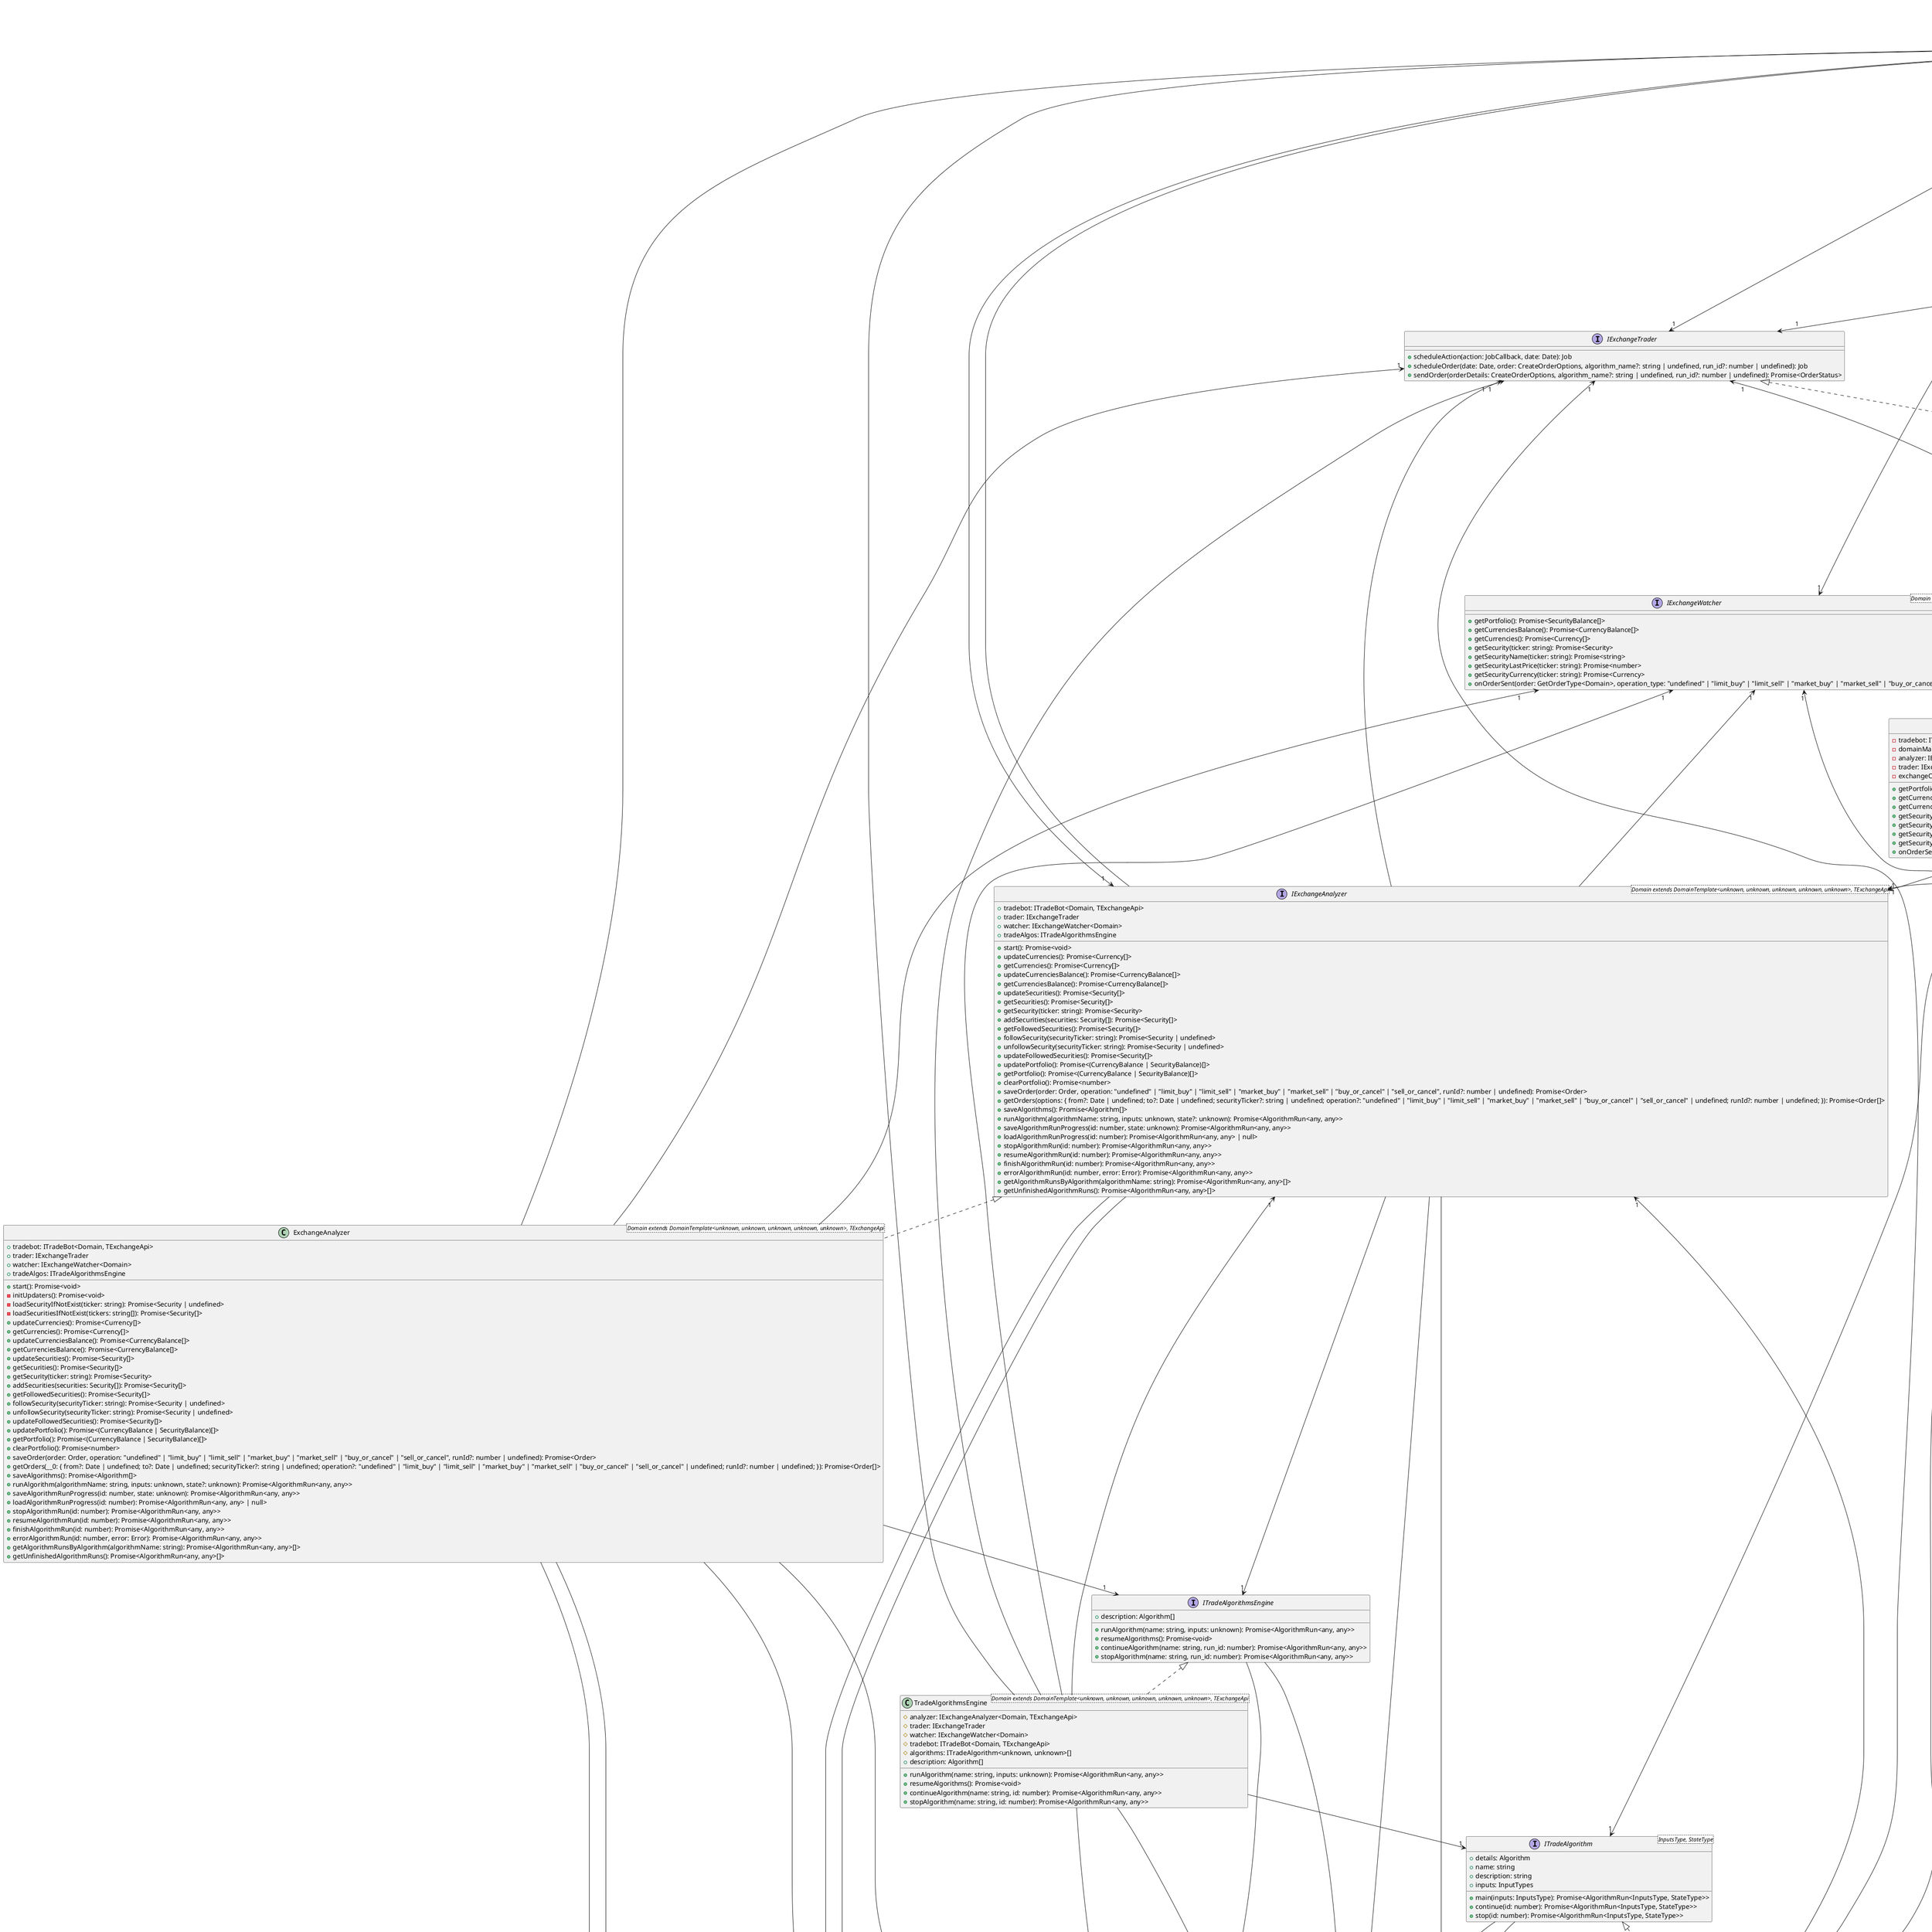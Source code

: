 @startuml
class Algorithm {
    +name: string
    +description: string
    +inputTypes: InputTypes
    +algorithmRuns?: AlgorithmRun<any, any>[] | undefined
}
interface ITypedTransformer<TEntity, TDatabase> {
    +to: (entityValue: TEntity) => TDatabase
    +from: (databaseValue: TDatabase) => TEntity
}
class AlgorithmRun<InputType, StateType> {
    +id: number
    +algorithmName: string
    +inputs: InputType
    +status: AlgorithmRunStatus
    +state: StateType
    +updatedAt: Date
    +createdAt: Date
    +algorithm: Algorithm
    +orders: Order[]
}
class Order {
    +exchangeId: string
    +securityTicker: string
    +status: OrderStatus
    +operation: "undefined" | "limit_buy" | "limit_sell" | "market_buy" | "market_sell" | "buy_or_cancel" | "sell_or_cancel"
    +lots: number
    +price: number
    +updatedAt?: Date | undefined
    +algorithmRunId?: number | undefined
    +algorithmRun?: AlgorithmRun<any, any> | undefined
}
class PortfolioStore {
    -items: PortfolioPosition[]
    -securitiesStore: SecuritiesStore
    -findPosition(position: PortfolioPosition, searchIn?: PortfolioPosition[]): PortfolioPosition | undefined
    +setSecuritiesStore(store: SecuritiesStore): void
    +portfolio: PortfolioPosition[]
    +currencies: CurrencyBalance[]
    +securities: SecurityBalance[]
    +updatePositions(positions: PortfolioPosition[]): void
    +updatePositionsAll(positions: PortfolioPosition[]): void
}
class SecuritiesStore {
    -items: Security[]
    -followList: string[]
    -updateJournal: Map<string, Date>
    -portfolioStore: PortfolioStore
    +setPortfolioStore(store: PortfolioStore): void
    +securities: Security[]
    +followedSecurities: Security[]
    +securitiesWithUpdates: { updatedAt: Date | undefined; name: string; ticker: string; price: number; currencyTicker: string; }[]
    +follow(securityTicker: string): Security | undefined
    +unfollow(securityTicker: string): Security | undefined
    +updateSecurities(securities: Security[]): void
    +getBalanceOf(securityTicker: string): SecurityBalance | undefined
}
class CurrenciesStore {
    -items: Currency[]
    -portfolioStore: PortfolioStore
    +setPortfolioStore(store: PortfolioStore): void
    +currencies: Currency[]
    +updateCurrenciesAll(currencies: Currency[]): void
    +getBalanceOf(currencyTicker: string): CurrencyBalance | undefined
}
class TradeBotStore {
    +securitiesStore: SecuritiesStore
    +portfolioStore: PortfolioStore
    +currenciesStore: CurrenciesStore
}
interface ITradeModule<Domain extends DomainTemplate<unknown, unknown, unknown, unknown, unknown>> {
    +sell(options: CreateOrderOptions): Promise<GetOrderType<Domain>>
    +buy(options: CreateOrderOptions): Promise<GetOrderType<Domain>>
    +marketSell(options: CreateOrderOptions): Promise<GetOrderType<Domain>>
    +marketBuy(options: CreateOrderOptions): Promise<GetOrderType<Domain>>
    +sellOrCancel(): Promise<GetOrderType<Domain>>
    +buyOrCancel(): Promise<GetOrderType<Domain>>
}
abstract class AbstractTradeModule<Domain extends DomainTemplate<unknown, unknown, unknown, unknown, unknown>, TExchangeApi> implements ITradeModule {
    #exchangeClient: IExchangeClient<Domain, TExchangeApi>
    +setExchangeClient(exchangeClient: IExchangeClient<Domain, TExchangeApi>): void
    +{abstract} sell(__0: CreateOrderOptions): Promise<GetOrderType<Domain>>
    +{abstract} buy(__0: CreateOrderOptions): Promise<GetOrderType<Domain>>
    +{abstract} marketSell(__0: CreateOrderOptions): Promise<GetOrderType<Domain>>
    +{abstract} marketBuy(__0: CreateOrderOptions): Promise<GetOrderType<Domain>>
    +{abstract} sellOrCancel(): Promise<GetOrderType<Domain>>
    +{abstract} buyOrCancel(): Promise<GetOrderType<Domain>>
}
interface IInfoModule<Domain extends DomainTemplate<unknown, unknown, unknown, unknown, unknown>> {
    +getCurrencies(): Promise<GetCurrencyType<Domain>[]>
    +getSecurityLastPrice(ticker: string): Promise<number>
    +getSecurityCurrency(ticker: string): Promise<GetCurrencyType<Domain>>
    +getSecurityName(ticker: string): Promise<string>
    +getSecurity(ticker: string, ignoreCache?: boolean | undefined): Promise<GetSecurityBalanceType<Domain> | null>
    +getSecurityByExchangeId(id: string, ignoreCache?: boolean | undefined): Promise<GetSecurityBalanceType<Domain> | null>
}
abstract class AbstractInfoModule<Domain extends DomainTemplate<unknown, unknown, unknown, unknown, unknown>, TExchangeApi> implements IInfoModule {
    #exchangeClient: IExchangeClient<Domain, TExchangeApi>
    +setExchangeClient(exchangeClient: IExchangeClient<Domain, TExchangeApi>): void
    +{abstract} getCurrencies(): Promise<GetCurrencyType<Domain>[]>
    +{abstract} getSecurityLastPrice(ticker: string): Promise<number>
    +{abstract} getSecurityCurrency(ticker: string): Promise<GetCurrencyType<Domain>>
    +{abstract} getSecurityName(ticker: string): Promise<string>
    +{abstract} getSecurity(ticker: string, ignoreCache?: boolean | undefined): Promise<GetSecurityType<Domain> | null>
    +{abstract} getSecurityByExchangeId(id: string, ignoreCache?: boolean | undefined): Promise<GetSecurityType<Domain> | null>
}
interface IDomainMapper<Domain extends DomainTemplate<unknown, unknown, unknown, unknown, unknown>> {
    +currency(currency: GetCurrencyType<Domain>): Promise<Currency>
    +currencyBalance(currency: GetCurrencyBalanceType<Domain>): Promise<CurrencyBalance>
    +security(security: GetSecurityType<Domain>): Promise<Security>
    +securityBalance(security: GetSecurityBalanceType<Domain>): Promise<SecurityBalance>
    +order(order: GetOrderType<Domain>): Promise<Order>
    +orderStatus(order: GetOrderType<Domain>): OrderStatus
    +orderOperation(order: GetOrderType<Domain>): "undefined" | "limit_buy" | "limit_sell" | "market_buy" | "market_sell" | "buy_or_cancel" | "sell_or_cancel"
}
abstract class AbstractExchangeClient<Domain extends DomainTemplate<unknown, unknown, unknown, unknown, unknown>, TExchangeApi> implements IExchangeClient {
    -_isAccountInitialized: boolean
    +isAccountInitialized: boolean
    #isAccountInitialized: boolean
    +api: TExchangeApi
    +tradeModule: ITradeModule<Domain>
    +infoModule: IInfoModule<Domain>
    +domainMapper: IDomainMapper<Domain>
    #{abstract} initAccount(): Promise<unknown>
    +{abstract} getPortfolio(): Promise<GetSecurityBalanceType<Domain>[]>
    +{abstract} getCurrenciesBalance(): Promise<GetCurrencyBalanceType<Domain>[]>
}
interface ITradeAlgorithmsEngine {
    +description: Algorithm[]
    +runAlgorithm(name: string, inputs: unknown): Promise<AlgorithmRun<any, any>>
    +resumeAlgorithms(): Promise<void>
    +continueAlgorithm(name: string, run_id: number): Promise<AlgorithmRun<any, any>>
    +stopAlgorithm(name: string, run_id: number): Promise<AlgorithmRun<any, any>>
}
interface IExchangeTrader {
    +scheduleAction(action: JobCallback, date: Date): Job
    +scheduleOrder(date: Date, order: CreateOrderOptions, algorithm_name?: string | undefined, run_id?: number | undefined): Job
    +sendOrder(orderDetails: CreateOrderOptions, algorithm_name?: string | undefined, run_id?: number | undefined): Promise<OrderStatus>
}
interface IExchangeWatcher<Domain extends DomainTemplate<unknown, unknown, unknown, unknown, unknown>> {
    +getPortfolio(): Promise<SecurityBalance[]>
    +getCurrenciesBalance(): Promise<CurrencyBalance[]>
    +getCurrencies(): Promise<Currency[]>
    +getSecurity(ticker: string): Promise<Security>
    +getSecurityName(ticker: string): Promise<string>
    +getSecurityLastPrice(ticker: string): Promise<number>
    +getSecurityCurrency(ticker: string): Promise<Currency>
    +onOrderSent(order: GetOrderType<Domain>, operation_type: "undefined" | "limit_buy" | "limit_sell" | "market_buy" | "market_sell" | "buy_or_cancel" | "sell_or_cancel", runId?: number | undefined): OrderStatus
}
interface ITradeBot<Domain extends DomainTemplate<unknown, unknown, unknown, unknown, unknown>, TExchangeApi> {
    +exchangeClient: IExchangeClient<Domain, TExchangeApi>
    +analyzer: IExchangeAnalyzer<Domain, TExchangeApi>
    +trader: IExchangeTrader
    +watcher: IExchangeWatcher<Domain>
    +api: ApiService
    +logger: LoggerService
    +auth: AuthService
}
class ExchangeTrader<Domain extends DomainTemplate<unknown, unknown, unknown, unknown, unknown>, TExchangeApi> implements IExchangeTrader {
    -tradebot: ITradeBot<Domain, TExchangeApi>
    -watcher: IExchangeWatcher<Domain>
    -logger: LoggerService
    -exchangeClient: IExchangeClient<Domain, TExchangeApi>
    +scheduleAction(action: JobCallback, date: Date): Job
    +scheduleOrder(date: Date, order: CreateOrderOptions, algorithm_name?: string | undefined, run_id?: number | undefined): Job
    +sendOrder(orderDetails: CreateOrderOptions, algorithm_name?: string | undefined, run_id?: number | undefined): Promise<OrderStatus>
}
class ExchangeWatcher<Domain extends DomainTemplate<unknown, unknown, unknown, unknown, unknown>, TExchangeApi> implements IExchangeWatcher {
    -tradebot: ITradeBot<Domain, TExchangeApi>
    -domainMapper: IDomainMapper<StubDomain>
    -analyzer: IExchangeAnalyzer<Domain, TExchangeApi>
    -trader: IExchangeTrader
    -exchangeClient: IExchangeClient<Domain, TExchangeApi>
    +getPortfolio(): Promise<SecurityBalance[]>
    +getCurrenciesBalance(): Promise<CurrencyBalance[]>
    +getCurrencies(): Promise<Currency[]>
    +getSecurity(ticker: string): Promise<Security>
    +getSecurityName(ticker: string): Promise<string>
    +getSecurityLastPrice(ticker: string): Promise<number>
    +getSecurityCurrency(ticker: string): Promise<Currency>
    +onOrderSent(order: GetOrderType<Domain>, operation_type: "undefined" | "limit_buy" | "limit_sell" | "market_buy" | "market_sell" | "buy_or_cancel" | "sell_or_cancel", runId?: number | undefined): OrderStatus
}
interface IExchangeAnalyzer<Domain extends DomainTemplate<unknown, unknown, unknown, unknown, unknown>, TExchangeApi> {
    +tradebot: ITradeBot<Domain, TExchangeApi>
    +trader: IExchangeTrader
    +watcher: IExchangeWatcher<Domain>
    +tradeAlgos: ITradeAlgorithmsEngine
    +start(): Promise<void>
    +updateCurrencies(): Promise<Currency[]>
    +getCurrencies(): Promise<Currency[]>
    +updateCurrenciesBalance(): Promise<CurrencyBalance[]>
    +getCurrenciesBalance(): Promise<CurrencyBalance[]>
    +updateSecurities(): Promise<Security[]>
    +getSecurities(): Promise<Security[]>
    +getSecurity(ticker: string): Promise<Security>
    +addSecurities(securities: Security[]): Promise<Security[]>
    +getFollowedSecurities(): Promise<Security[]>
    +followSecurity(securityTicker: string): Promise<Security | undefined>
    +unfollowSecurity(securityTicker: string): Promise<Security | undefined>
    +updateFollowedSecurities(): Promise<Security[]>
    +updatePortfolio(): Promise<(CurrencyBalance | SecurityBalance)[]>
    +getPortfolio(): Promise<(CurrencyBalance | SecurityBalance)[]>
    +clearPortfolio(): Promise<number>
    +saveOrder(order: Order, operation: "undefined" | "limit_buy" | "limit_sell" | "market_buy" | "market_sell" | "buy_or_cancel" | "sell_or_cancel", runId?: number | undefined): Promise<Order>
    +getOrders(options: { from?: Date | undefined; to?: Date | undefined; securityTicker?: string | undefined; operation?: "undefined" | "limit_buy" | "limit_sell" | "market_buy" | "market_sell" | "buy_or_cancel" | "sell_or_cancel" | undefined; runId?: number | undefined; }): Promise<Order[]>
    +saveAlgorithms(): Promise<Algorithm[]>
    +runAlgorithm(algorithmName: string, inputs: unknown, state?: unknown): Promise<AlgorithmRun<any, any>>
    +saveAlgorithmRunProgress(id: number, state: unknown): Promise<AlgorithmRun<any, any>>
    +loadAlgorithmRunProgress(id: number): Promise<AlgorithmRun<any, any> | null>
    +stopAlgorithmRun(id: number): Promise<AlgorithmRun<any, any>>
    +resumeAlgorithmRun(id: number): Promise<AlgorithmRun<any, any>>
    +finishAlgorithmRun(id: number): Promise<AlgorithmRun<any, any>>
    +errorAlgorithmRun(id: number, error: Error): Promise<AlgorithmRun<any, any>>
    +getAlgorithmRunsByAlgorithm(algorithmName: string): Promise<AlgorithmRun<any, any>[]>
    +getUnfinishedAlgorithmRuns(): Promise<AlgorithmRun<any, any>[]>
}
class TradeAlgorithmsEngine<Domain extends DomainTemplate<unknown, unknown, unknown, unknown, unknown>, TExchangeApi> implements ITradeAlgorithmsEngine {
    #analyzer: IExchangeAnalyzer<Domain, TExchangeApi>
    #trader: IExchangeTrader
    #watcher: IExchangeWatcher<Domain>
    #tradebot: ITradeBot<Domain, TExchangeApi>
    #algorithms: ITradeAlgorithm<unknown, unknown>[]
    +description: Algorithm[]
    +runAlgorithm(name: string, inputs: unknown): Promise<AlgorithmRun<any, any>>
    +resumeAlgorithms(): Promise<void>
    +continueAlgorithm(name: string, id: number): Promise<AlgorithmRun<any, any>>
    +stopAlgorithm(name: string, id: number): Promise<AlgorithmRun<any, any>>
}
class ExchangeAnalyzer<Domain extends DomainTemplate<unknown, unknown, unknown, unknown, unknown>, TExchangeApi> implements IExchangeAnalyzer {
    +tradebot: ITradeBot<Domain, TExchangeApi>
    +trader: IExchangeTrader
    +watcher: IExchangeWatcher<Domain>
    +tradeAlgos: ITradeAlgorithmsEngine
    +start(): Promise<void>
    -initUpdaters(): Promise<void>
    -loadSecurityIfNotExist(ticker: string): Promise<Security | undefined>
    -loadSecuritiesIfNotExist(tickers: string[]): Promise<Security[]>
    +updateCurrencies(): Promise<Currency[]>
    +getCurrencies(): Promise<Currency[]>
    +updateCurrenciesBalance(): Promise<CurrencyBalance[]>
    +getCurrenciesBalance(): Promise<CurrencyBalance[]>
    +updateSecurities(): Promise<Security[]>
    +getSecurities(): Promise<Security[]>
    +getSecurity(ticker: string): Promise<Security>
    +addSecurities(securities: Security[]): Promise<Security[]>
    +getFollowedSecurities(): Promise<Security[]>
    +followSecurity(securityTicker: string): Promise<Security | undefined>
    +unfollowSecurity(securityTicker: string): Promise<Security | undefined>
    +updateFollowedSecurities(): Promise<Security[]>
    +updatePortfolio(): Promise<(CurrencyBalance | SecurityBalance)[]>
    +getPortfolio(): Promise<(CurrencyBalance | SecurityBalance)[]>
    +clearPortfolio(): Promise<number>
    +saveOrder(order: Order, operation: "undefined" | "limit_buy" | "limit_sell" | "market_buy" | "market_sell" | "buy_or_cancel" | "sell_or_cancel", runId?: number | undefined): Promise<Order>
    +getOrders(__0: { from?: Date | undefined; to?: Date | undefined; securityTicker?: string | undefined; operation?: "undefined" | "limit_buy" | "limit_sell" | "market_buy" | "market_sell" | "buy_or_cancel" | "sell_or_cancel" | undefined; runId?: number | undefined; }): Promise<Order[]>
    +saveAlgorithms(): Promise<Algorithm[]>
    +runAlgorithm(algorithmName: string, inputs: unknown, state?: unknown): Promise<AlgorithmRun<any, any>>
    +saveAlgorithmRunProgress(id: number, state: unknown): Promise<AlgorithmRun<any, any>>
    +loadAlgorithmRunProgress(id: number): Promise<AlgorithmRun<any, any> | null>
    +stopAlgorithmRun(id: number): Promise<AlgorithmRun<any, any>>
    +resumeAlgorithmRun(id: number): Promise<AlgorithmRun<any, any>>
    +finishAlgorithmRun(id: number): Promise<AlgorithmRun<any, any>>
    +errorAlgorithmRun(id: number, error: Error): Promise<AlgorithmRun<any, any>>
    +getAlgorithmRunsByAlgorithm(algorithmName: string): Promise<AlgorithmRun<any, any>[]>
    +getUnfinishedAlgorithmRuns(): Promise<AlgorithmRun<any, any>[]>
}
interface IExpressAppCarrier {
    +app: Application
}
class ApiService {
    -tradeBot: ITradeBot<StubDomain, unknown>
    -express: Express
    -wss: ws.WebSocketServer
    -http: http.Server
    -configureServers(): Promise<void>
}
interface IHttpHeadersCarrier {
    +headers: IncomingHttpHeaders
}
class AuthService {
    -botToken: string
    +authByToken(token?: string): boolean
    +authByRequest(request: IHttpHeadersCarrier): boolean
}
class LoggerService {
    -tradebot: ITradeBot<any, any>
    -logger: Logger
    -lastLogs: SocketLogs[]
    -eventEmitter: EventEmitter
    -createLogsDirIfNotExist(): void
    -logToString(log: SocketLogs, __1?: { useColors?: boolean | undefined; showRobotId?: boolean | undefined; showType?: boolean | undefined; showTimestamp?: boolean | undefined; showAlgorithmName?: boolean | undefined; showAlgorithmRunId?: boolean | undefined; showAlgorithmState?: boolean | undefined; showAttachment?: boolean | undefined; }): string
    -logToFile(log: SocketLogs): void
    -logToConsole(log: SocketLogs): void
    -logToSocket(log: SocketLogs): void
    -updateLastLogs(log: SocketLogs): void
    +getLastLogs(): SocketLogs[]
    +log(body: Omit<Omit<SocketLogs, "robot_id">, "timestamp">, __1?: { internal?: boolean | undefined; }): void
    +subscribe(callback: (logs: SocketLogs) => void): void
    +unsubscribe(callback: (logs: SocketLogs) => void): void
}
interface ITradeAlgorithm<InputsType, StateType> {
    +details: Algorithm
    +name: string
    +description: string
    +inputs: InputTypes
    +main(inputs: InputsType): Promise<AlgorithmRun<InputsType, StateType>>
    +continue(id: number): Promise<AlgorithmRun<InputsType, StateType>>
    +stop(id: number): Promise<AlgorithmRun<InputsType, StateType>>
}
abstract class AbstractTradeAlgorithm<Domain extends DomainTemplate<unknown, unknown, unknown, unknown, unknown>, TExchangeApi, InputsType, StateType, StopDataType> implements ITradeAlgorithm {
    #analyzer: IExchangeAnalyzer<Domain, TExchangeApi>
    #watcher: IExchangeWatcher<Domain>
    #trader: IExchangeTrader
    #stopData: Map<number, StopDataType>
    -logger: LoggerService
    +details: Algorithm
    #fixStart(inputs: InputsType, state: StateType): Promise<AlgorithmRun<any, any>>
    #fixStop(id: number): Promise<AlgorithmRun<any, any>>
    #fixContinue(id: number): Promise<AlgorithmRun<any, any>>
    #fixFinish(id: number): Promise<AlgorithmRun<any, any>>
    #fixError(id: number, error: Error): Promise<AlgorithmRun<any, any>>
    #saveProgress(id: number, progress: StateType): Promise<AlgorithmRun<any, any>>
    #loadProgress(id: number): Promise<AlgorithmRun<any, any>>
    +{abstract} name: string
    +{abstract} description: string
    +{abstract} inputs: InputTypes
    +{abstract} main(inputs: InputsType): Promise<AlgorithmRun<InputsType, StateType>>
    +{abstract} continue(id: number): Promise<AlgorithmRun<InputsType, StateType>>
    +{abstract} stop(id: number): Promise<AlgorithmRun<InputsType, StateType>>
}
interface IExchangeClient<Domain extends DomainTemplate<unknown, unknown, unknown, unknown, unknown>, TExchangeApi> {
    +api: TExchangeApi
    +tradeModule: ITradeModule<Domain>
    +infoModule: IInfoModule<Domain>
    +domainMapper: IDomainMapper<Domain>
    +getPortfolio(): Promise<GetSecurityBalanceType<Domain>[]>
    +getCurrenciesBalance(): Promise<GetCurrencyBalanceType<Domain>[]>
}
abstract class AbstractDomainMapper<Domain extends DomainTemplate<unknown, unknown, unknown, unknown, unknown>, TExchangeApi> implements IDomainMapper {
    #exchangeClient: IExchangeClient<Domain, TExchangeApi>
    +setExchangeClient(exchangeClient: IExchangeClient<Domain, TExchangeApi>): void
    +{abstract} currency(currency: GetCurrencyType<Domain>): Promise<Currency>
    +{abstract} currencyBalance(currency: GetCurrencyBalanceType<Domain>): Promise<CurrencyBalance>
    +{abstract} security(security: GetSecurityType<Domain>): Promise<Security>
    +{abstract} securityBalance(portfolio: GetSecurityBalanceType<Domain>): Promise<SecurityBalance>
    +{abstract} order(order: GetOrderType<Domain>): Promise<Order>
    +{abstract} orderStatus(order: GetOrderType<Domain>): OrderStatus
    +{abstract} orderOperation(order: GetOrderType<Domain>): "undefined" | "limit_buy" | "limit_sell" | "market_buy" | "market_sell" | "buy_or_cancel" | "sell_or_cancel"
}
class TradeBot<Domain extends DomainTemplate<unknown, unknown, unknown, unknown, unknown>, TExchangeApi> implements ITradeBot {
    -_exchangeClient: IExchangeClient<Domain, TExchangeApi>
    -_analyzer: IExchangeAnalyzer<Domain, TExchangeApi>
    -_trader: IExchangeTrader
    -_watcher: IExchangeWatcher<Domain>
    -_api: ApiService
    -_logger: LoggerService
    -_auth: AuthService
    +exchangeClient: IExchangeClient<Domain, TExchangeApi>
    +analyzer: IExchangeAnalyzer<Domain, TExchangeApi>
    +trader: IExchangeTrader
    +watcher: IExchangeWatcher<Domain>
    +api: ApiService
    +logger: LoggerService
    +auth: AuthService
    -setup(__0: { exchangeClient: IExchangeClient<Domain, TExchangeApi>; botToken?: string | undefined; initAlgorithmsCallback?: ((analyzer: IExchangeAnalyzer<Domain, TExchangeApi>) => ITradeAlgorithm[]) | undefined; }): Promise<void>
}
Algorithm --> "1" AlgorithmRun
AlgorithmRun --> "1" Algorithm
AlgorithmRun --> "*" Order
Order --> "1" AlgorithmRun
PortfolioStore --> "1" SecuritiesStore
SecuritiesStore --> "1" PortfolioStore
CurrenciesStore --> "1" PortfolioStore
TradeBotStore --> "1" SecuritiesStore
TradeBotStore --> "1" PortfolioStore
TradeBotStore --> "1" CurrenciesStore
AbstractTradeModule --> "1" IExchangeClient
AbstractInfoModule --> "1" IExchangeClient
IDomainMapper --> "1" Order
AbstractExchangeClient --> "1" ITradeModule
AbstractExchangeClient --> "1" IInfoModule
AbstractExchangeClient --> "1" IDomainMapper
ITradeAlgorithmsEngine --> "*" Algorithm
ITradeAlgorithmsEngine --> "1" AlgorithmRun
ITradeBot --> "1" IExchangeClient
ITradeBot --> "1" IExchangeAnalyzer
ITradeBot --> "1" IExchangeTrader
ITradeBot --> "1" IExchangeWatcher
ITradeBot --> "1" ApiService
ITradeBot --> "1" LoggerService
ITradeBot --> "1" AuthService
ExchangeTrader --> "1" ITradeBot
ExchangeTrader --> "1" IExchangeWatcher
ExchangeTrader --> "1" LoggerService
ExchangeTrader --> "1" IExchangeClient
ExchangeWatcher --> "1" ITradeBot
ExchangeWatcher --> "1" IDomainMapper
ExchangeWatcher --> "1" IExchangeAnalyzer
ExchangeWatcher --> "1" IExchangeTrader
ExchangeWatcher --> "1" IExchangeClient
IExchangeAnalyzer --> "1" ITradeBot
IExchangeAnalyzer --> "1" IExchangeTrader
IExchangeAnalyzer --> "1" IExchangeWatcher
IExchangeAnalyzer --> "1" ITradeAlgorithmsEngine
IExchangeAnalyzer --> "1" Order
IExchangeAnalyzer --> "*" Order
IExchangeAnalyzer --> "*" Algorithm
IExchangeAnalyzer --> "1" AlgorithmRun
TradeAlgorithmsEngine --> "1" IExchangeAnalyzer
TradeAlgorithmsEngine --> "1" IExchangeTrader
TradeAlgorithmsEngine --> "1" IExchangeWatcher
TradeAlgorithmsEngine --> "1" ITradeBot
TradeAlgorithmsEngine --> "1" ITradeAlgorithm
TradeAlgorithmsEngine --> "*" Algorithm
TradeAlgorithmsEngine --> "1" AlgorithmRun
ExchangeAnalyzer --> "1" ITradeBot
ExchangeAnalyzer --> "1" IExchangeTrader
ExchangeAnalyzer --> "1" IExchangeWatcher
ExchangeAnalyzer --> "1" ITradeAlgorithmsEngine
ExchangeAnalyzer --> "1" Order
ExchangeAnalyzer --> "*" Order
ExchangeAnalyzer --> "*" Algorithm
ExchangeAnalyzer --> "1" AlgorithmRun
ApiService --> "1" ITradeBot
AuthService --> "1" IHttpHeadersCarrier
LoggerService --> "1" ITradeBot
ITradeAlgorithm --> "1" Algorithm
ITradeAlgorithm --> "1" AlgorithmRun
AbstractTradeAlgorithm --> "1" IExchangeAnalyzer
AbstractTradeAlgorithm --> "1" IExchangeWatcher
AbstractTradeAlgorithm --> "1" IExchangeTrader
AbstractTradeAlgorithm --> "1" LoggerService
AbstractTradeAlgorithm --> "1" Algorithm
AbstractTradeAlgorithm --> "1" AlgorithmRun
IExchangeClient --> "1" ITradeModule
IExchangeClient --> "1" IInfoModule
IExchangeClient --> "1" IDomainMapper
AbstractDomainMapper --> "1" IExchangeClient
AbstractDomainMapper --> "1" Order
TradeBot --> "1" IExchangeClient
TradeBot --> "1" IExchangeAnalyzer
TradeBot --> "1" IExchangeTrader
TradeBot --> "1" IExchangeWatcher
TradeBot --> "1" ApiService
TradeBot --> "1" LoggerService
TradeBot --> "1" AuthService
TradeBot --> "1" ITradeAlgorithm
@enduml